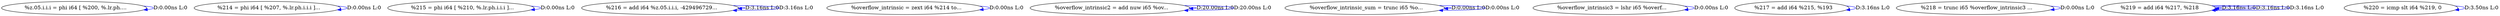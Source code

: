 digraph {
Node0x3d04620[label="  %z.05.i.i.i = phi i64 [ %200, %.lr.ph...."];
Node0x3d04620 -> Node0x3d04620[label="D:0.00ns L:0",color=blue];
Node0x3d04700[label="  %214 = phi i64 [ %207, %.lr.ph.i.i.i ]..."];
Node0x3d04700 -> Node0x3d04700[label="D:0.00ns L:0",color=blue];
Node0x3d047e0[label="  %215 = phi i64 [ %210, %.lr.ph.i.i.i ]..."];
Node0x3d047e0 -> Node0x3d047e0[label="D:0.00ns L:0",color=blue];
Node0x3d048c0[label="  %216 = add i64 %z.05.i.i.i, -429496729..."];
Node0x3d048c0 -> Node0x3d048c0[label="D:3.16ns L:0",color=blue];
Node0x3d048c0 -> Node0x3d048c0[label="D:3.16ns L:0",color=blue];
Node0x3d049a0[label="  %overflow_intrinsic = zext i64 %214 to..."];
Node0x3d049a0 -> Node0x3d049a0[label="D:0.00ns L:0",color=blue];
Node0x3d04a80[label="  %overflow_intrinsic2 = add nuw i65 %ov..."];
Node0x3d04a80 -> Node0x3d04a80[label="D:20.00ns L:0",color=blue];
Node0x3d04a80 -> Node0x3d04a80[label="D:20.00ns L:0",color=blue];
Node0x3d04b60[label="  %overflow_intrinsic_sum = trunc i65 %o..."];
Node0x3d04b60 -> Node0x3d04b60[label="D:0.00ns L:0",color=blue];
Node0x3d04b60 -> Node0x3d04b60[label="D:0.00ns L:0",color=blue];
Node0x3d04c40[label="  %overflow_intrinsic3 = lshr i65 %overf..."];
Node0x3d04c40 -> Node0x3d04c40[label="D:0.00ns L:0",color=blue];
Node0x3d04d20[label="  %217 = add i64 %215, %193"];
Node0x3d04d20 -> Node0x3d04d20[label="D:3.16ns L:0",color=blue];
Node0x3d04e00[label="  %218 = trunc i65 %overflow_intrinsic3 ..."];
Node0x3d04e00 -> Node0x3d04e00[label="D:0.00ns L:0",color=blue];
Node0x3d04ee0[label="  %219 = add i64 %217, %218"];
Node0x3d04ee0 -> Node0x3d04ee0[label="D:3.16ns L:0",color=blue];
Node0x3d04ee0 -> Node0x3d04ee0[label="D:3.16ns L:0",color=blue];
Node0x3d04ee0 -> Node0x3d04ee0[label="D:3.16ns L:0",color=blue];
Node0x3d04fc0[label="  %220 = icmp slt i64 %219, 0"];
Node0x3d04fc0 -> Node0x3d04fc0[label="D:3.50ns L:0",color=blue];
}
